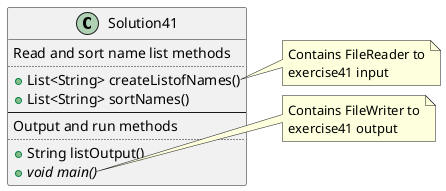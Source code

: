 @startuml
class Solution41 {
    Read and sort name list methods
    ..
    +List<String> createListofNames()
    +List<String> sortNames()
    --
    Output and run methods
    ..
    +String listOutput()
    +{abstract} void main()
}
note right of Solution41::createListofNames()
    Contains FileReader to
    exercise41 input
end note
note right of Solution41::main
    Contains FileWriter to
    exercise41 output
end note

@enduml